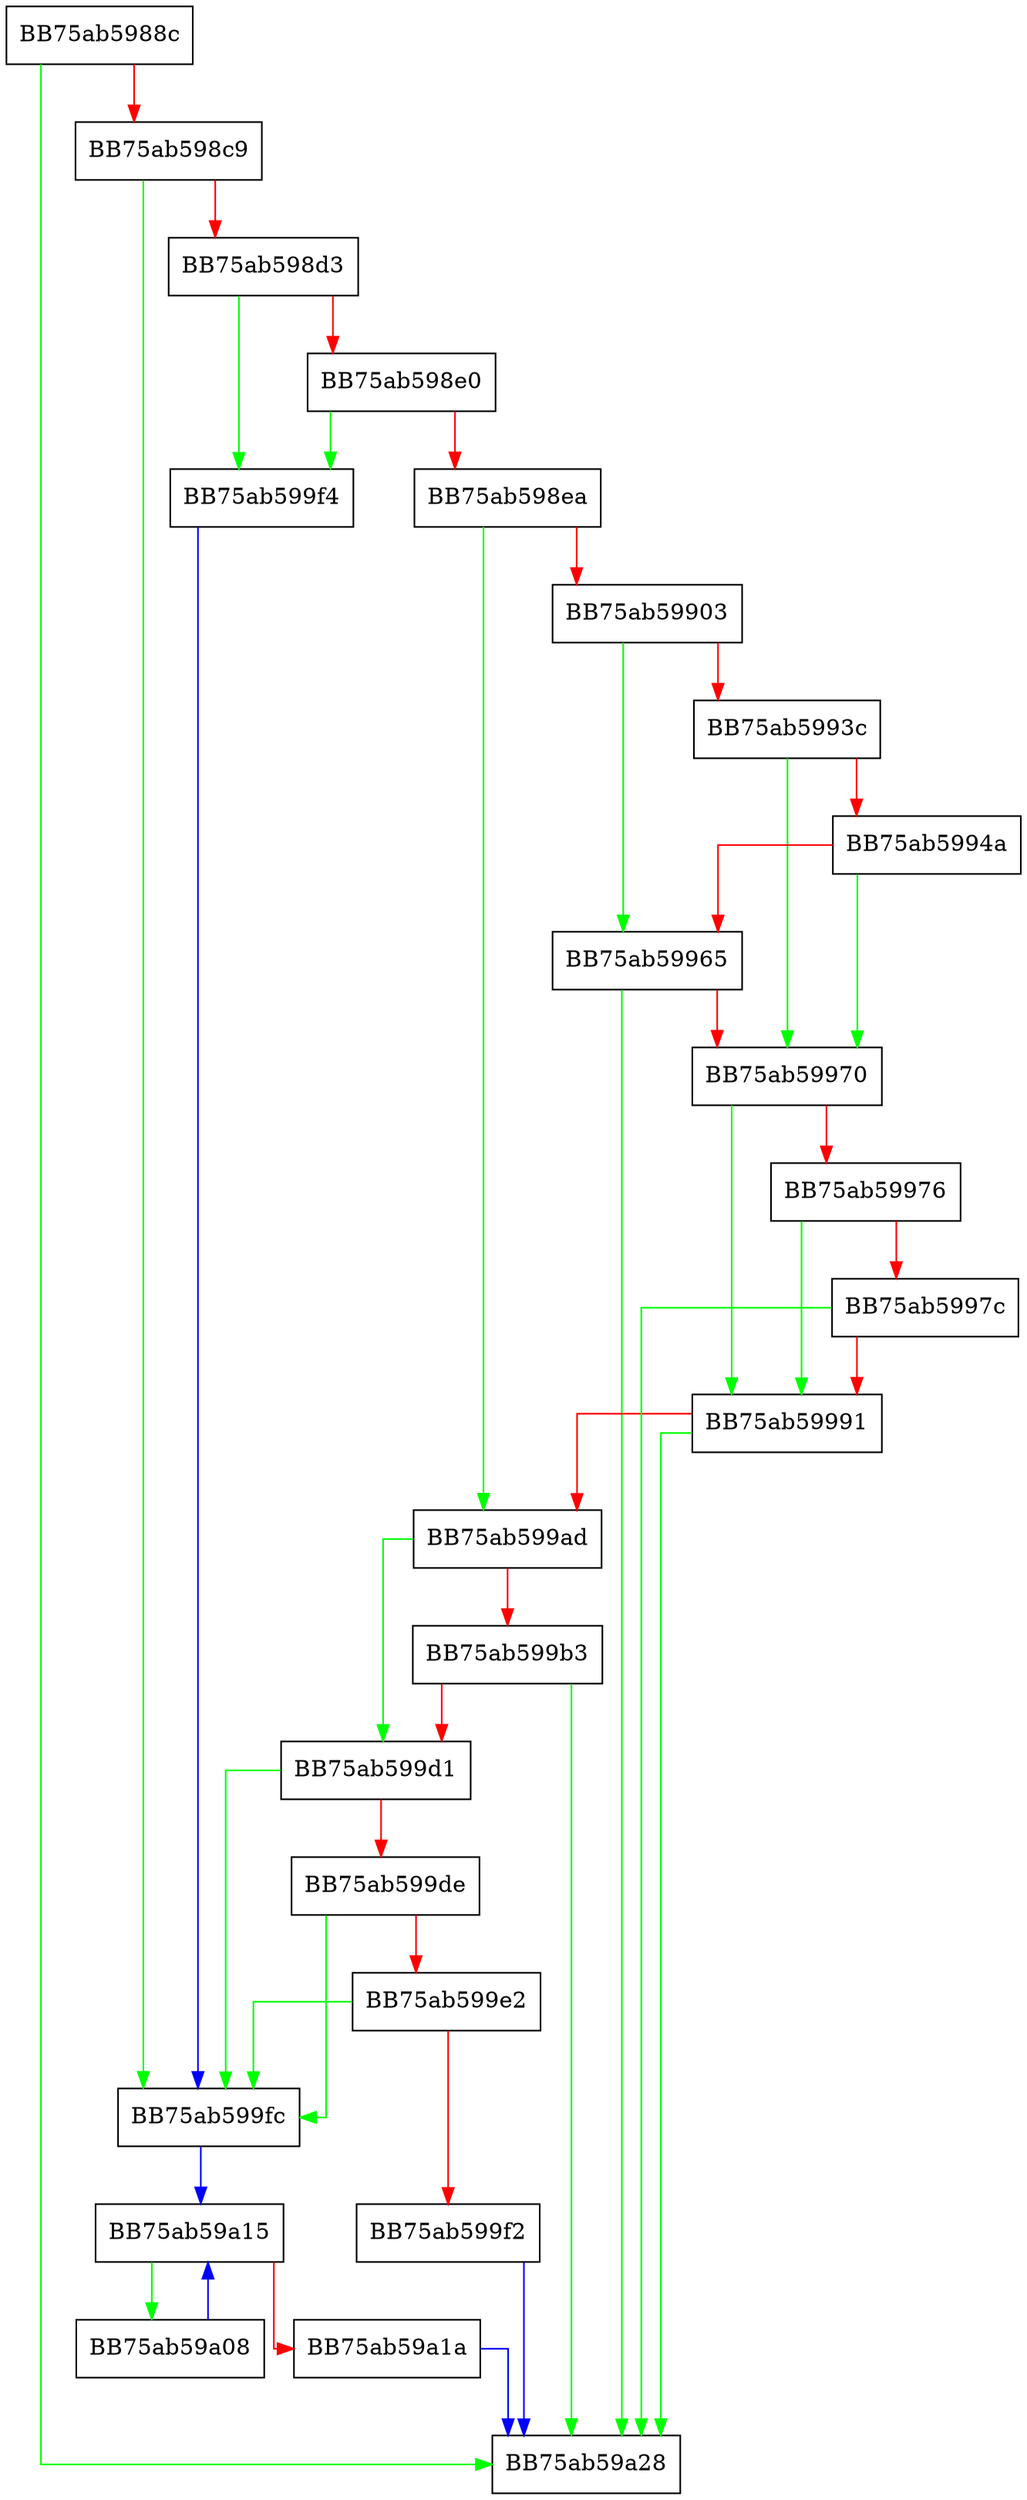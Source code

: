 digraph syncJournal {
  node [shape="box"];
  graph [splines=ortho];
  BB75ab5988c -> BB75ab59a28 [color="green"];
  BB75ab5988c -> BB75ab598c9 [color="red"];
  BB75ab598c9 -> BB75ab599fc [color="green"];
  BB75ab598c9 -> BB75ab598d3 [color="red"];
  BB75ab598d3 -> BB75ab599f4 [color="green"];
  BB75ab598d3 -> BB75ab598e0 [color="red"];
  BB75ab598e0 -> BB75ab599f4 [color="green"];
  BB75ab598e0 -> BB75ab598ea [color="red"];
  BB75ab598ea -> BB75ab599ad [color="green"];
  BB75ab598ea -> BB75ab59903 [color="red"];
  BB75ab59903 -> BB75ab59965 [color="green"];
  BB75ab59903 -> BB75ab5993c [color="red"];
  BB75ab5993c -> BB75ab59970 [color="green"];
  BB75ab5993c -> BB75ab5994a [color="red"];
  BB75ab5994a -> BB75ab59970 [color="green"];
  BB75ab5994a -> BB75ab59965 [color="red"];
  BB75ab59965 -> BB75ab59a28 [color="green"];
  BB75ab59965 -> BB75ab59970 [color="red"];
  BB75ab59970 -> BB75ab59991 [color="green"];
  BB75ab59970 -> BB75ab59976 [color="red"];
  BB75ab59976 -> BB75ab59991 [color="green"];
  BB75ab59976 -> BB75ab5997c [color="red"];
  BB75ab5997c -> BB75ab59a28 [color="green"];
  BB75ab5997c -> BB75ab59991 [color="red"];
  BB75ab59991 -> BB75ab59a28 [color="green"];
  BB75ab59991 -> BB75ab599ad [color="red"];
  BB75ab599ad -> BB75ab599d1 [color="green"];
  BB75ab599ad -> BB75ab599b3 [color="red"];
  BB75ab599b3 -> BB75ab59a28 [color="green"];
  BB75ab599b3 -> BB75ab599d1 [color="red"];
  BB75ab599d1 -> BB75ab599fc [color="green"];
  BB75ab599d1 -> BB75ab599de [color="red"];
  BB75ab599de -> BB75ab599fc [color="green"];
  BB75ab599de -> BB75ab599e2 [color="red"];
  BB75ab599e2 -> BB75ab599fc [color="green"];
  BB75ab599e2 -> BB75ab599f2 [color="red"];
  BB75ab599f2 -> BB75ab59a28 [color="blue"];
  BB75ab599f4 -> BB75ab599fc [color="blue"];
  BB75ab599fc -> BB75ab59a15 [color="blue"];
  BB75ab59a08 -> BB75ab59a15 [color="blue"];
  BB75ab59a15 -> BB75ab59a08 [color="green"];
  BB75ab59a15 -> BB75ab59a1a [color="red"];
  BB75ab59a1a -> BB75ab59a28 [color="blue"];
}
